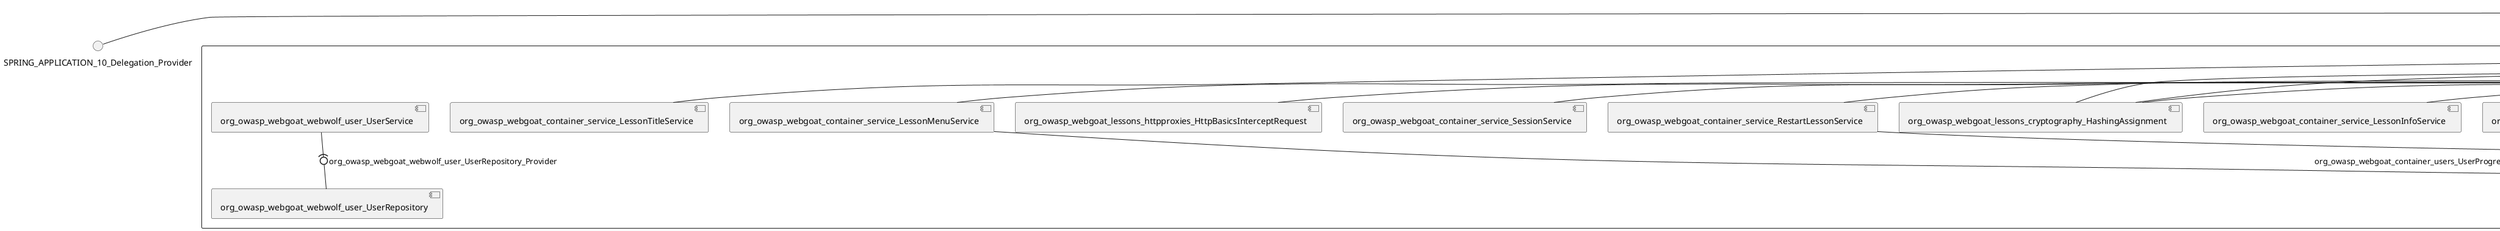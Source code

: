 @startuml
skinparam fixCircleLabelOverlapping true
skinparam componentStyle uml2
() SPRING_APPLICATION_10_Delegation_Provider
() SPRING_APPLICATION_11_Delegation_Provider
() SPRING_APPLICATION_12_Delegation_Provider
() SPRING_APPLICATION_13_Delegation_Provider
() SPRING_APPLICATION_14_Delegation_Provider
() SPRING_APPLICATION_15_Delegation_Provider
() SPRING_APPLICATION_16_Delegation_Provider
() SPRING_APPLICATION_2_Delegation_Provider
() SPRING_APPLICATION_3_Delegation_Provider
() SPRING_APPLICATION_4_Delegation_Provider
() SPRING_APPLICATION_5_Delegation_Provider
() SPRING_APPLICATION_6_Delegation_Provider
() SPRING_APPLICATION_7_Delegation_Provider
() SPRING_APPLICATION_8_Delegation_Provider
() SPRING_APPLICATION_9_Delegation_Provider
() SPRING_APPLICATION_BypassRestrictions_FieldRestrictions_POST_Delegation_Provider
() SPRING_APPLICATION_BypassRestrictions_frontendValidation_POST_Delegation_Provider
() SPRING_APPLICATION_ChromeDevTools_dummy_POST_Delegation_Provider
() SPRING_APPLICATION_ChromeDevTools_network_POST_Delegation_Provider
() SPRING_APPLICATION_CrossSiteScriptingStored_stored_xss_POST_Delegation_Provider
() SPRING_APPLICATION_CrossSiteScriptingStored_stored_xss_follow_up_POST_Delegation_Provider
() SPRING_APPLICATION_CrossSiteScripting_attack1_POST_Delegation_Provider
() SPRING_APPLICATION_CrossSiteScripting_attack3_POST_Delegation_Provider
() SPRING_APPLICATION_CrossSiteScripting_attack4_POST_Delegation_Provider
() SPRING_APPLICATION_CrossSiteScripting_attack5a_GET_Delegation_Provider
() SPRING_APPLICATION_CrossSiteScripting_attack6a_POST_Delegation_Provider
() SPRING_APPLICATION_CrossSiteScripting_dom_follow_up_POST_Delegation_Provider
() SPRING_APPLICATION_CrossSiteScripting_phone_home_xss_POST_Delegation_Provider
() SPRING_APPLICATION_CrossSiteScripting_quiz_GET_POST_Delegation_Provider
() SPRING_APPLICATION_Delegation_Provider
() SPRING_APPLICATION_GET_10_Delegation_Provider
() SPRING_APPLICATION_GET_11_Delegation_Provider
() SPRING_APPLICATION_GET_2_Delegation_Provider
() SPRING_APPLICATION_GET_3_Delegation_Provider
() SPRING_APPLICATION_GET_4_Delegation_Provider
() SPRING_APPLICATION_GET_5_Delegation_Provider
() SPRING_APPLICATION_GET_6_Delegation_Provider
() SPRING_APPLICATION_GET_7_Delegation_Provider
() SPRING_APPLICATION_GET_8_Delegation_Provider
() SPRING_APPLICATION_GET_9_Delegation_Provider
() SPRING_APPLICATION_GET_Delegation_Provider
() SPRING_APPLICATION_HtmlTampering_task_POST_Delegation_Provider
() SPRING_APPLICATION_HttpBasics_attack1_POST_Delegation_Provider
() SPRING_APPLICATION_HttpBasics_attack2_POST_Delegation_Provider
() SPRING_APPLICATION_IDOR_diff_attributes_POST_Delegation_Provider
() SPRING_APPLICATION_IDOR_login_POST_Delegation_Provider
() SPRING_APPLICATION_IDOR_profile_alt_path_POST_Delegation_Provider
() SPRING_APPLICATION_InsecureDeserialization_task_POST_Delegation_Provider
() SPRING_APPLICATION_InsecureLogin_Delegation_Provider
() SPRING_APPLICATION_JWT_decode_POST_Delegation_Provider
() SPRING_APPLICATION_JWT_jku_Delegation_Provider
() SPRING_APPLICATION_JWT_kid_Delegation_Provider
() SPRING_APPLICATION_JWT_quiz_GET_POST_Delegation_Provider
() SPRING_APPLICATION_JWT_refresh_Delegation_Provider
() SPRING_APPLICATION_JWT_secret_POST_Delegation_Provider
() SPRING_APPLICATION_JWT_votings_Delegation_Provider
() SPRING_APPLICATION_LogSpoofing_log_bleeding_POST_Delegation_Provider
() SPRING_APPLICATION_LogSpoofing_log_spoofing_POST_Delegation_Provider
() SPRING_APPLICATION_POST_10_Delegation_Provider
() SPRING_APPLICATION_POST_11_Delegation_Provider
() SPRING_APPLICATION_POST_12_Delegation_Provider
() SPRING_APPLICATION_POST_13_Delegation_Provider
() SPRING_APPLICATION_POST_14_Delegation_Provider
() SPRING_APPLICATION_POST_15_Delegation_Provider
() SPRING_APPLICATION_POST_16_Delegation_Provider
() SPRING_APPLICATION_POST_17_Delegation_Provider
() SPRING_APPLICATION_POST_18_Delegation_Provider
() SPRING_APPLICATION_POST_2_Delegation_Provider
() SPRING_APPLICATION_POST_3_Delegation_Provider
() SPRING_APPLICATION_POST_4_Delegation_Provider
() SPRING_APPLICATION_POST_5_Delegation_Provider
() SPRING_APPLICATION_POST_6_Delegation_Provider
() SPRING_APPLICATION_POST_7_Delegation_Provider
() SPRING_APPLICATION_POST_8_Delegation_Provider
() SPRING_APPLICATION_POST_9_Delegation_Provider
() SPRING_APPLICATION_POST_Delegation_Provider
() SPRING_APPLICATION_PUT_Delegation_Provider
() SPRING_APPLICATION_PasswordReset_ForgotPassword_create_password_reset_link_POST_Delegation_Provider
() SPRING_APPLICATION_PasswordReset_SecurityQuestions_POST_Delegation_Provider
() SPRING_APPLICATION_PasswordReset_reset_Delegation_Provider
() SPRING_APPLICATION_PasswordReset_simple_mail_reset_POST_Delegation_Provider
() SPRING_APPLICATION_PathTraversal_profile_picture_GET_Delegation_Provider
() SPRING_APPLICATION_PathTraversal_profile_picture_fix_GET_Delegation_Provider
() SPRING_APPLICATION_PathTraversal_profile_upload_POST_Delegation_Provider
() SPRING_APPLICATION_PathTraversal_profile_upload_fix_POST_Delegation_Provider
() SPRING_APPLICATION_PathTraversal_profile_upload_remove_user_input_POST_Delegation_Provider
() SPRING_APPLICATION_PathTraversal_random_POST_Delegation_Provider
() SPRING_APPLICATION_PathTraversal_random_picture_GET_Delegation_Provider
() SPRING_APPLICATION_PathTraversal_zip_slip_Delegation_Provider
() SPRING_APPLICATION_SSRF_task1_POST_Delegation_Provider
() SPRING_APPLICATION_SSRF_task2_POST_Delegation_Provider
() SPRING_APPLICATION_SecurePasswords_assignment_POST_Delegation_Provider
() SPRING_APPLICATION_SqlInjectionAdvanced_attack6a_POST_Delegation_Provider
() SPRING_APPLICATION_SqlInjectionAdvanced_attack6b_POST_Delegation_Provider
() SPRING_APPLICATION_SqlInjectionAdvanced_challenge_Login_POST_Delegation_Provider
() SPRING_APPLICATION_SqlInjectionAdvanced_challenge_PUT_Delegation_Provider
() SPRING_APPLICATION_SqlInjectionAdvanced_quiz_GET_POST_Delegation_Provider
() SPRING_APPLICATION_SqlInjectionMitigations_attack10a_POST_Delegation_Provider
() SPRING_APPLICATION_SqlInjectionMitigations_attack10b_POST_Delegation_Provider
() SPRING_APPLICATION_SqlInjectionMitigations_attack12a_POST_Delegation_Provider
() SPRING_APPLICATION_SqlInjectionMitigations_servers_GET_Delegation_Provider
() SPRING_APPLICATION_SqlInjection_assignment5a_POST_Delegation_Provider
() SPRING_APPLICATION_SqlInjection_assignment5b_POST_Delegation_Provider
() SPRING_APPLICATION_SqlInjection_attack10_POST_Delegation_Provider
() SPRING_APPLICATION_SqlInjection_attack2_POST_Delegation_Provider
() SPRING_APPLICATION_SqlInjection_attack3_POST_Delegation_Provider
() SPRING_APPLICATION_SqlInjection_attack4_POST_Delegation_Provider
() SPRING_APPLICATION_SqlInjection_attack5_POST_Delegation_Provider
() SPRING_APPLICATION_SqlInjection_attack8_POST_Delegation_Provider
() SPRING_APPLICATION_SqlInjection_attack9_POST_Delegation_Provider
() SPRING_APPLICATION_SqlOnlyInputValidationOnKeywords_attack_POST_Delegation_Provider
() SPRING_APPLICATION_SqlOnlyInputValidation_attack_POST_Delegation_Provider
() SPRING_APPLICATION_VulnerableComponents_attack1_POST_Delegation_Provider
() SPRING_APPLICATION_WebWolf_GET_Delegation_Provider
() SPRING_APPLICATION_WebWolf_landing_Delegation_Provider
() SPRING_APPLICATION_WebWolf_mail_Delegation_Provider
() SPRING_APPLICATION_challenge_1_POST_Delegation_Provider
() SPRING_APPLICATION_challenge_5_POST_Delegation_Provider
() SPRING_APPLICATION_challenge_7_Delegation_Provider
() SPRING_APPLICATION_challenge_8_Delegation_Provider
() SPRING_APPLICATION_challenge_logo_Delegation_Provider
() SPRING_APPLICATION_cia_quiz_GET_POST_Delegation_Provider
() SPRING_APPLICATION_clientSideFiltering_attack1_POST_Delegation_Provider
() SPRING_APPLICATION_clientSideFiltering_challenge_store_coupons_GET_Delegation_Provider
() SPRING_APPLICATION_clientSideFiltering_getItForFree_POST_Delegation_Provider
() SPRING_APPLICATION_clientSideFiltering_salaries_GET_Delegation_Provider
() SPRING_APPLICATION_crypto_encoding_basic_auth_POST_Delegation_Provider
() SPRING_APPLICATION_crypto_encoding_xor_POST_Delegation_Provider
() SPRING_APPLICATION_crypto_hashing_POST_Delegation_Provider
() SPRING_APPLICATION_crypto_secure_defaults_POST_Delegation_Provider
() SPRING_APPLICATION_crypto_signing_verify_POST_Delegation_Provider
() SPRING_APPLICATION_csrf_feedback_message_POST_Delegation_Provider
() SPRING_APPLICATION_csrf_review_POST_Delegation_Provider
() SPRING_APPLICATION_files_GET_Delegation_Provider
() SPRING_APPLICATION_fileupload_POST_Delegation_Provider
() SPRING_APPLICATION_jwt_Delegation_Provider
() SPRING_APPLICATION_landing_Delegation_Provider
() SPRING_APPLICATION_lesson_template_Delegation_Provider
() SPRING_APPLICATION_login_oauth_mvc_GET_Delegation_Provider
() SPRING_APPLICATION_mail_DELETE_GET_POST_Delegation_Provider
() SPRING_APPLICATION_register_mvc_POST_Delegation_Provider
() SPRING_APPLICATION_registration_GET_Delegation_Provider
() SPRING_APPLICATION_requests_GET_Delegation_Provider
() SPRING_APPLICATION_scoreboard_data_GET_Delegation_Provider
() SPRING_APPLICATION_server_directory_GET_Delegation_Provider
() SPRING_APPLICATION_service_debug_labels_mvc_Delegation_Provider
() SPRING_APPLICATION_service_lessonoverview_mvc_Delegation_Provider
() SPRING_APPLICATION_xxe_comments_GET_Delegation_Provider
rectangle System {
[org_owasp_webgoat_container_HammerHead] [[webgoat-webgoat.repository#_rrfOikotEe-VwtjPF1mRJA]]
[org_owasp_webgoat_container_WebWolfRedirect] [[webgoat-webgoat.repository#_rrfOikotEe-VwtjPF1mRJA]]
[org_owasp_webgoat_container_controller_StartLesson] [[webgoat-webgoat.repository#_rrfOikotEe-VwtjPF1mRJA]]
[org_owasp_webgoat_container_controller_Welcome] [[webgoat-webgoat.repository#_rrfOikotEe-VwtjPF1mRJA]]
[org_owasp_webgoat_container_i18n_PluginMessages_Provider] [[webgoat-webgoat.repository#_rrfOikotEe-VwtjPF1mRJA]]
[org_owasp_webgoat_container_report_ReportCardController] [[webgoat-webgoat.repository#_rrfOikotEe-VwtjPF1mRJA]]
[org_owasp_webgoat_container_service_EnvironmentService] [[webgoat-webgoat.repository#_rrfOikotEe-VwtjPF1mRJA]]
[org_owasp_webgoat_container_service_HintService] [[webgoat-webgoat.repository#_rrfOikotEe-VwtjPF1mRJA]]
[org_owasp_webgoat_container_service_LabelDebugService] [[webgoat-webgoat.repository#_rrfOikotEe-VwtjPF1mRJA]]
[org_owasp_webgoat_container_service_LabelService] [[webgoat-webgoat.repository#_rrfOikotEe-VwtjPF1mRJA]]
[org_owasp_webgoat_container_service_LessonInfoService] [[webgoat-webgoat.repository#_rrfOikotEe-VwtjPF1mRJA]]
[org_owasp_webgoat_container_service_LessonMenuService] [[webgoat-webgoat.repository#_rrfOikotEe-VwtjPF1mRJA]]
[org_owasp_webgoat_container_service_LessonProgressService] [[webgoat-webgoat.repository#_rrfOikotEe-VwtjPF1mRJA]]
[org_owasp_webgoat_container_service_LessonTitleService] [[webgoat-webgoat.repository#_rrfOikotEe-VwtjPF1mRJA]]
[org_owasp_webgoat_container_service_RestartLessonService] [[webgoat-webgoat.repository#_rrfOikotEe-VwtjPF1mRJA]]
[org_owasp_webgoat_container_service_SessionService] [[webgoat-webgoat.repository#_rrfOikotEe-VwtjPF1mRJA]]
[org_owasp_webgoat_container_session_UserSessionData_Provider] [[webgoat-webgoat.repository#_rrfOikotEe-VwtjPF1mRJA]]
[org_owasp_webgoat_container_session_WebSession_Provider] [[webgoat-webgoat.repository#_rrfOikotEe-VwtjPF1mRJA]]
[org_owasp_webgoat_container_users_RegistrationController] [[webgoat-webgoat.repository#_rrfOikotEe-VwtjPF1mRJA]]
[org_owasp_webgoat_container_users_Scoreboard] [[webgoat-webgoat.repository#_rrfOikotEe-VwtjPF1mRJA]]
[org_owasp_webgoat_container_users_UserProgressRepository] [[webgoat-webgoat.repository#_rrfOikotEe-VwtjPF1mRJA]]
[org_owasp_webgoat_container_users_UserRepository] [[webgoat-webgoat.repository#_rrfOikotEe-VwtjPF1mRJA]]
[org_owasp_webgoat_container_users_UserService] [[webgoat-webgoat.repository#_rrfOikotEe-VwtjPF1mRJA]]
[org_owasp_webgoat_lessons_authbypass_VerifyAccount] [[webgoat-webgoat.repository#_rrfOikotEe-VwtjPF1mRJA]]
[org_owasp_webgoat_lessons_bypassrestrictions_BypassRestrictionsFieldRestrictions] [[webgoat-webgoat.repository#_rrfOikotEe-VwtjPF1mRJA]]
[org_owasp_webgoat_lessons_bypassrestrictions_BypassRestrictionsFrontendValidation] [[webgoat-webgoat.repository#_rrfOikotEe-VwtjPF1mRJA]]
[org_owasp_webgoat_lessons_challenges_FlagController] [[webgoat-webgoat.repository#_rrfOikotEe-VwtjPF1mRJA]]
[org_owasp_webgoat_lessons_challenges_challenge1_Assignment1] [[webgoat-webgoat.repository#_rrfOikotEe-VwtjPF1mRJA]]
[org_owasp_webgoat_lessons_challenges_challenge1_ImageServlet] [[webgoat-webgoat.repository#_rrfOikotEe-VwtjPF1mRJA]]
[org_owasp_webgoat_lessons_challenges_challenge5_Assignment5] [[webgoat-webgoat.repository#_rrfOikotEe-VwtjPF1mRJA]]
[org_owasp_webgoat_lessons_challenges_challenge7_Assignment7] [[webgoat-webgoat.repository#_rrfOikotEe-VwtjPF1mRJA]]
[org_owasp_webgoat_lessons_challenges_challenge8_Assignment8] [[webgoat-webgoat.repository#_rrfOikotEe-VwtjPF1mRJA]]
[org_owasp_webgoat_lessons_chromedevtools_NetworkDummy] [[webgoat-webgoat.repository#_rrfOikotEe-VwtjPF1mRJA]]
[org_owasp_webgoat_lessons_chromedevtools_NetworkLesson] [[webgoat-webgoat.repository#_rrfOikotEe-VwtjPF1mRJA]]
[org_owasp_webgoat_lessons_cia_CIAQuiz] [[webgoat-webgoat.repository#_rrfOikotEe-VwtjPF1mRJA]]
[org_owasp_webgoat_lessons_clientsidefiltering_ClientSideFilteringAssignment] [[webgoat-webgoat.repository#_rrfOikotEe-VwtjPF1mRJA]]
[org_owasp_webgoat_lessons_clientsidefiltering_ClientSideFilteringFreeAssignment] [[webgoat-webgoat.repository#_rrfOikotEe-VwtjPF1mRJA]]
[org_owasp_webgoat_lessons_clientsidefiltering_Salaries] [[webgoat-webgoat.repository#_rrfOikotEe-VwtjPF1mRJA]]
[org_owasp_webgoat_lessons_clientsidefiltering_ShopEndpoint] [[webgoat-webgoat.repository#_rrfOikotEe-VwtjPF1mRJA]]
[org_owasp_webgoat_lessons_cryptography_EncodingAssignment] [[webgoat-webgoat.repository#_rrfOikotEe-VwtjPF1mRJA]]
[org_owasp_webgoat_lessons_cryptography_HashingAssignment] [[webgoat-webgoat.repository#_rrfOikotEe-VwtjPF1mRJA]]
[org_owasp_webgoat_lessons_cryptography_SecureDefaultsAssignment] [[webgoat-webgoat.repository#_rrfOikotEe-VwtjPF1mRJA]]
[org_owasp_webgoat_lessons_cryptography_SigningAssignment] [[webgoat-webgoat.repository#_rrfOikotEe-VwtjPF1mRJA]]
[org_owasp_webgoat_lessons_cryptography_XOREncodingAssignment] [[webgoat-webgoat.repository#_rrfOikotEe-VwtjPF1mRJA]]
[org_owasp_webgoat_lessons_csrf_CSRFConfirmFlag1] [[webgoat-webgoat.repository#_rrfOikotEe-VwtjPF1mRJA]]
[org_owasp_webgoat_lessons_csrf_CSRFFeedback] [[webgoat-webgoat.repository#_rrfOikotEe-VwtjPF1mRJA]]
[org_owasp_webgoat_lessons_csrf_CSRFGetFlag] [[webgoat-webgoat.repository#_rrfOikotEe-VwtjPF1mRJA]]
[org_owasp_webgoat_lessons_csrf_CSRFLogin] [[webgoat-webgoat.repository#_rrfOikotEe-VwtjPF1mRJA]]
[org_owasp_webgoat_lessons_csrf_ForgedReviews] [[webgoat-webgoat.repository#_rrfOikotEe-VwtjPF1mRJA]]
[org_owasp_webgoat_lessons_csrf_ObjectMapper_Provider] [[webgoat-webgoat.repository#_rrfOikotEe-VwtjPF1mRJA]]
[org_owasp_webgoat_lessons_deserialization_InsecureDeserializationTask] [[webgoat-webgoat.repository#_rrfOikotEe-VwtjPF1mRJA]]
[org_owasp_webgoat_lessons_hijacksession_HijackSessionAssignment] [[webgoat-webgoat.repository#_rrfOikotEe-VwtjPF1mRJA]]
[org_owasp_webgoat_lessons_hijacksession_cas_HijackSessionAuthenticationProvider] [[webgoat-webgoat.repository#_rrfOikotEe-VwtjPF1mRJA]]
[org_owasp_webgoat_lessons_htmltampering_HtmlTamperingTask] [[webgoat-webgoat.repository#_rrfOikotEe-VwtjPF1mRJA]]
[org_owasp_webgoat_lessons_httpbasics_HttpBasicsLesson] [[webgoat-webgoat.repository#_rrfOikotEe-VwtjPF1mRJA]]
[org_owasp_webgoat_lessons_httpbasics_HttpBasicsQuiz] [[webgoat-webgoat.repository#_rrfOikotEe-VwtjPF1mRJA]]
[org_owasp_webgoat_lessons_httpproxies_HttpBasicsInterceptRequest] [[webgoat-webgoat.repository#_rrfOikotEe-VwtjPF1mRJA]]
[org_owasp_webgoat_lessons_idor_IDORDiffAttributes] [[webgoat-webgoat.repository#_rrfOikotEe-VwtjPF1mRJA]]
[org_owasp_webgoat_lessons_idor_IDOREditOtherProfile] [[webgoat-webgoat.repository#_rrfOikotEe-VwtjPF1mRJA]]
[org_owasp_webgoat_lessons_idor_IDORLogin] [[webgoat-webgoat.repository#_rrfOikotEe-VwtjPF1mRJA]]
[org_owasp_webgoat_lessons_idor_IDORViewOtherProfile] [[webgoat-webgoat.repository#_rrfOikotEe-VwtjPF1mRJA]]
[org_owasp_webgoat_lessons_idor_IDORViewOwnProfile] [[webgoat-webgoat.repository#_rrfOikotEe-VwtjPF1mRJA]]
[org_owasp_webgoat_lessons_idor_IDORViewOwnProfileAltUrl] [[webgoat-webgoat.repository#_rrfOikotEe-VwtjPF1mRJA]]
[org_owasp_webgoat_lessons_insecurelogin_InsecureLoginTask] [[webgoat-webgoat.repository#_rrfOikotEe-VwtjPF1mRJA]]
[org_owasp_webgoat_lessons_jwt_JWTDecodeEndpoint] [[webgoat-webgoat.repository#_rrfOikotEe-VwtjPF1mRJA]]
[org_owasp_webgoat_lessons_jwt_JWTQuiz] [[webgoat-webgoat.repository#_rrfOikotEe-VwtjPF1mRJA]]
[org_owasp_webgoat_lessons_jwt_JWTRefreshEndpoint] [[webgoat-webgoat.repository#_rrfOikotEe-VwtjPF1mRJA]]
[org_owasp_webgoat_lessons_jwt_JWTSecretKeyEndpoint] [[webgoat-webgoat.repository#_rrfOikotEe-VwtjPF1mRJA]]
[org_owasp_webgoat_lessons_jwt_JWTVotesEndpoint] [[webgoat-webgoat.repository#_rrfOikotEe-VwtjPF1mRJA]]
[org_owasp_webgoat_lessons_jwt_claimmisuse_JWTHeaderJKUEndpoint] [[webgoat-webgoat.repository#_rrfOikotEe-VwtjPF1mRJA]]
[org_owasp_webgoat_lessons_jwt_claimmisuse_JWTHeaderKIDEndpoint] [[webgoat-webgoat.repository#_rrfOikotEe-VwtjPF1mRJA]]
[org_owasp_webgoat_lessons_lessontemplate_SampleAttack] [[webgoat-webgoat.repository#_rrfOikotEe-VwtjPF1mRJA]]
[org_owasp_webgoat_lessons_logging_LogBleedingTask] [[webgoat-webgoat.repository#_rrfOikotEe-VwtjPF1mRJA]]
[org_owasp_webgoat_lessons_logging_LogSpoofingTask] [[webgoat-webgoat.repository#_rrfOikotEe-VwtjPF1mRJA]]
[org_owasp_webgoat_lessons_missingac_MissingFunctionACHiddenMenus] [[webgoat-webgoat.repository#_rrfOikotEe-VwtjPF1mRJA]]
[org_owasp_webgoat_lessons_missingac_MissingFunctionACUsers] [[webgoat-webgoat.repository#_rrfOikotEe-VwtjPF1mRJA]]
[org_owasp_webgoat_lessons_missingac_MissingFunctionACYourHash] [[webgoat-webgoat.repository#_rrfOikotEe-VwtjPF1mRJA]]
[org_owasp_webgoat_lessons_missingac_MissingFunctionACYourHashAdmin] [[webgoat-webgoat.repository#_rrfOikotEe-VwtjPF1mRJA]]
[org_owasp_webgoat_lessons_passwordreset_QuestionsAssignment] [[webgoat-webgoat.repository#_rrfOikotEe-VwtjPF1mRJA]]
[org_owasp_webgoat_lessons_passwordreset_ResetLinkAssignment] [[webgoat-webgoat.repository#_rrfOikotEe-VwtjPF1mRJA]]
[org_owasp_webgoat_lessons_passwordreset_ResetLinkAssignmentForgotPassword] [[webgoat-webgoat.repository#_rrfOikotEe-VwtjPF1mRJA]]
[org_owasp_webgoat_lessons_passwordreset_SecurityQuestionAssignment] [[webgoat-webgoat.repository#_rrfOikotEe-VwtjPF1mRJA]]
[org_owasp_webgoat_lessons_passwordreset_SimpleMailAssignment] [[webgoat-webgoat.repository#_rrfOikotEe-VwtjPF1mRJA]]
[org_owasp_webgoat_lessons_passwordreset_TriedQuestions] [[webgoat-webgoat.repository#_rrfOikotEe-VwtjPF1mRJA]]
[org_owasp_webgoat_lessons_pathtraversal_ProfileUpload] [[webgoat-webgoat.repository#_rrfOikotEe-VwtjPF1mRJA]]
[org_owasp_webgoat_lessons_pathtraversal_ProfileUploadFix] [[webgoat-webgoat.repository#_rrfOikotEe-VwtjPF1mRJA]]
[org_owasp_webgoat_lessons_pathtraversal_ProfileUploadRemoveUserInput] [[webgoat-webgoat.repository#_rrfOikotEe-VwtjPF1mRJA]]
[org_owasp_webgoat_lessons_pathtraversal_ProfileUploadRetrieval] [[webgoat-webgoat.repository#_rrfOikotEe-VwtjPF1mRJA]]
[org_owasp_webgoat_lessons_pathtraversal_ProfileZipSlip] [[webgoat-webgoat.repository#_rrfOikotEe-VwtjPF1mRJA]]
[org_owasp_webgoat_lessons_securepasswords_SecurePasswordsAssignment] [[webgoat-webgoat.repository#_rrfOikotEe-VwtjPF1mRJA]]
[org_owasp_webgoat_lessons_spoofcookie_SpoofCookieAssignment] [[webgoat-webgoat.repository#_rrfOikotEe-VwtjPF1mRJA]]
[org_owasp_webgoat_lessons_sqlinjection_advanced_SqlInjectionChallenge] [[webgoat-webgoat.repository#_rrfOikotEe-VwtjPF1mRJA]]
[org_owasp_webgoat_lessons_sqlinjection_advanced_SqlInjectionChallengeLogin] [[webgoat-webgoat.repository#_rrfOikotEe-VwtjPF1mRJA]]
[org_owasp_webgoat_lessons_sqlinjection_advanced_SqlInjectionLesson6a] [[webgoat-webgoat.repository#_rrfOikotEe-VwtjPF1mRJA]]
[org_owasp_webgoat_lessons_sqlinjection_advanced_SqlInjectionLesson6b] [[webgoat-webgoat.repository#_rrfOikotEe-VwtjPF1mRJA]]
[org_owasp_webgoat_lessons_sqlinjection_advanced_SqlInjectionQuiz] [[webgoat-webgoat.repository#_rrfOikotEe-VwtjPF1mRJA]]
[org_owasp_webgoat_lessons_sqlinjection_introduction_SqlInjectionLesson10] [[webgoat-webgoat.repository#_rrfOikotEe-VwtjPF1mRJA]]
[org_owasp_webgoat_lessons_sqlinjection_introduction_SqlInjectionLesson2] [[webgoat-webgoat.repository#_rrfOikotEe-VwtjPF1mRJA]]
[org_owasp_webgoat_lessons_sqlinjection_introduction_SqlInjectionLesson3] [[webgoat-webgoat.repository#_rrfOikotEe-VwtjPF1mRJA]]
[org_owasp_webgoat_lessons_sqlinjection_introduction_SqlInjectionLesson4] [[webgoat-webgoat.repository#_rrfOikotEe-VwtjPF1mRJA]]
[org_owasp_webgoat_lessons_sqlinjection_introduction_SqlInjectionLesson5] [[webgoat-webgoat.repository#_rrfOikotEe-VwtjPF1mRJA]]
[org_owasp_webgoat_lessons_sqlinjection_introduction_SqlInjectionLesson5a] [[webgoat-webgoat.repository#_rrfOikotEe-VwtjPF1mRJA]]
[org_owasp_webgoat_lessons_sqlinjection_introduction_SqlInjectionLesson5b] [[webgoat-webgoat.repository#_rrfOikotEe-VwtjPF1mRJA]]
[org_owasp_webgoat_lessons_sqlinjection_introduction_SqlInjectionLesson8] [[webgoat-webgoat.repository#_rrfOikotEe-VwtjPF1mRJA]]
[org_owasp_webgoat_lessons_sqlinjection_introduction_SqlInjectionLesson9] [[webgoat-webgoat.repository#_rrfOikotEe-VwtjPF1mRJA]]
[org_owasp_webgoat_lessons_sqlinjection_mitigation_Servers] [[webgoat-webgoat.repository#_rrfOikotEe-VwtjPF1mRJA]]
[org_owasp_webgoat_lessons_sqlinjection_mitigation_SqlInjectionLesson10a] [[webgoat-webgoat.repository#_rrfOikotEe-VwtjPF1mRJA]]
[org_owasp_webgoat_lessons_sqlinjection_mitigation_SqlInjectionLesson10b] [[webgoat-webgoat.repository#_rrfOikotEe-VwtjPF1mRJA]]
[org_owasp_webgoat_lessons_sqlinjection_mitigation_SqlInjectionLesson13] [[webgoat-webgoat.repository#_rrfOikotEe-VwtjPF1mRJA]]
[org_owasp_webgoat_lessons_sqlinjection_mitigation_SqlOnlyInputValidation] [[webgoat-webgoat.repository#_rrfOikotEe-VwtjPF1mRJA]]
[org_owasp_webgoat_lessons_sqlinjection_mitigation_SqlOnlyInputValidationOnKeywords] [[webgoat-webgoat.repository#_rrfOikotEe-VwtjPF1mRJA]]
[org_owasp_webgoat_lessons_ssrf_SSRFTask1] [[webgoat-webgoat.repository#_rrfOikotEe-VwtjPF1mRJA]]
[org_owasp_webgoat_lessons_ssrf_SSRFTask2] [[webgoat-webgoat.repository#_rrfOikotEe-VwtjPF1mRJA]]
[org_owasp_webgoat_lessons_vulnerablecomponents_VulnerableComponentsLesson] [[webgoat-webgoat.repository#_rrfOikotEe-VwtjPF1mRJA]]
[org_owasp_webgoat_lessons_webwolfintroduction_LandingAssignment] [[webgoat-webgoat.repository#_rrfOikotEe-VwtjPF1mRJA]]
[org_owasp_webgoat_lessons_webwolfintroduction_MailAssignment] [[webgoat-webgoat.repository#_rrfOikotEe-VwtjPF1mRJA]]
[org_owasp_webgoat_lessons_xss_CrossSiteScriptingLesson1] [[webgoat-webgoat.repository#_rrfOikotEe-VwtjPF1mRJA]]
[org_owasp_webgoat_lessons_xss_CrossSiteScriptingLesson3] [[webgoat-webgoat.repository#_rrfOikotEe-VwtjPF1mRJA]]
[org_owasp_webgoat_lessons_xss_CrossSiteScriptingLesson4] [[webgoat-webgoat.repository#_rrfOikotEe-VwtjPF1mRJA]]
[org_owasp_webgoat_lessons_xss_CrossSiteScriptingLesson5a] [[webgoat-webgoat.repository#_rrfOikotEe-VwtjPF1mRJA]]
[org_owasp_webgoat_lessons_xss_CrossSiteScriptingLesson6a] [[webgoat-webgoat.repository#_rrfOikotEe-VwtjPF1mRJA]]
[org_owasp_webgoat_lessons_xss_CrossSiteScriptingQuiz] [[webgoat-webgoat.repository#_rrfOikotEe-VwtjPF1mRJA]]
[org_owasp_webgoat_lessons_xss_DOMCrossSiteScripting] [[webgoat-webgoat.repository#_rrfOikotEe-VwtjPF1mRJA]]
[org_owasp_webgoat_lessons_xss_DOMCrossSiteScriptingVerifier] [[webgoat-webgoat.repository#_rrfOikotEe-VwtjPF1mRJA]]
[org_owasp_webgoat_lessons_xss_stored_StoredCrossSiteScriptingVerifier] [[webgoat-webgoat.repository#_rrfOikotEe-VwtjPF1mRJA]]
[org_owasp_webgoat_lessons_xss_stored_StoredXssComments] [[webgoat-webgoat.repository#_rrfOikotEe-VwtjPF1mRJA]]
[org_owasp_webgoat_lessons_xxe_BlindSendFileAssignment] [[webgoat-webgoat.repository#_rrfOikotEe-VwtjPF1mRJA]]
[org_owasp_webgoat_lessons_xxe_CommentsCache] [[webgoat-webgoat.repository#_rrfOikotEe-VwtjPF1mRJA]]
[org_owasp_webgoat_lessons_xxe_CommentsEndpoint] [[webgoat-webgoat.repository#_rrfOikotEe-VwtjPF1mRJA]]
[org_owasp_webgoat_lessons_xxe_ContentTypeAssignment] [[webgoat-webgoat.repository#_rrfOikotEe-VwtjPF1mRJA]]
[org_owasp_webgoat_lessons_xxe_SimpleXXE] [[webgoat-webgoat.repository#_rrfOikotEe-VwtjPF1mRJA]]
[org_owasp_webgoat_webwolf_FileServer] [[webgoat-webgoat.repository#_rrfOikotEe-VwtjPF1mRJA]]
[org_owasp_webgoat_webwolf_jwt_JWTController] [[webgoat-webgoat.repository#_rrfOikotEe-VwtjPF1mRJA]]
[org_owasp_webgoat_webwolf_mailbox_MailboxController] [[webgoat-webgoat.repository#_rrfOikotEe-VwtjPF1mRJA]]
[org_owasp_webgoat_webwolf_mailbox_MailboxRepository] [[webgoat-webgoat.repository#_rrfOikotEe-VwtjPF1mRJA]]
[org_owasp_webgoat_webwolf_requests_LandingPage] [[webgoat-webgoat.repository#_rrfOikotEe-VwtjPF1mRJA]]
[org_owasp_webgoat_webwolf_requests_Requests] [[webgoat-webgoat.repository#_rrfOikotEe-VwtjPF1mRJA]]
[org_owasp_webgoat_webwolf_user_UserRepository] [[webgoat-webgoat.repository#_rrfOikotEe-VwtjPF1mRJA]]
[org_owasp_webgoat_webwolf_user_UserService] [[webgoat-webgoat.repository#_rrfOikotEe-VwtjPF1mRJA]]
port SPRING_APPLICATION_10_Provider
SPRING_APPLICATION_10_Delegation_Provider - SPRING_APPLICATION_10_Provider
SPRING_APPLICATION_10_Provider - [org_owasp_webgoat_container_service_LabelDebugService]
port SPRING_APPLICATION_11_Provider
SPRING_APPLICATION_11_Delegation_Provider - SPRING_APPLICATION_11_Provider
SPRING_APPLICATION_11_Provider - [org_owasp_webgoat_container_service_LessonTitleService]
port SPRING_APPLICATION_12_Provider
SPRING_APPLICATION_12_Delegation_Provider - SPRING_APPLICATION_12_Provider
SPRING_APPLICATION_12_Provider - [org_owasp_webgoat_container_service_LessonMenuService]
port SPRING_APPLICATION_13_Provider
SPRING_APPLICATION_13_Delegation_Provider - SPRING_APPLICATION_13_Provider
SPRING_APPLICATION_13_Provider - [org_owasp_webgoat_webwolf_FileServer]
port SPRING_APPLICATION_14_Provider
SPRING_APPLICATION_14_Delegation_Provider - SPRING_APPLICATION_14_Provider
SPRING_APPLICATION_14_Provider - [org_owasp_webgoat_lessons_cryptography_HashingAssignment]
port SPRING_APPLICATION_15_Provider
SPRING_APPLICATION_15_Delegation_Provider - SPRING_APPLICATION_15_Provider
SPRING_APPLICATION_15_Provider - [org_owasp_webgoat_lessons_cryptography_SigningAssignment]
port SPRING_APPLICATION_16_Provider
SPRING_APPLICATION_16_Delegation_Provider - SPRING_APPLICATION_16_Provider
SPRING_APPLICATION_16_Provider - [org_owasp_webgoat_lessons_httpproxies_HttpBasicsInterceptRequest]
port SPRING_APPLICATION_2_Provider
SPRING_APPLICATION_2_Delegation_Provider - SPRING_APPLICATION_2_Provider
SPRING_APPLICATION_2_Provider - [org_owasp_webgoat_container_service_SessionService]
port SPRING_APPLICATION_3_Provider
SPRING_APPLICATION_3_Delegation_Provider - SPRING_APPLICATION_3_Provider
SPRING_APPLICATION_3_Provider - [org_owasp_webgoat_container_service_RestartLessonService]
port SPRING_APPLICATION_4_Provider
SPRING_APPLICATION_4_Delegation_Provider - SPRING_APPLICATION_4_Provider
SPRING_APPLICATION_4_Provider - [org_owasp_webgoat_lessons_cryptography_HashingAssignment]
port SPRING_APPLICATION_5_Provider
SPRING_APPLICATION_5_Delegation_Provider - SPRING_APPLICATION_5_Provider
SPRING_APPLICATION_5_Provider - [org_owasp_webgoat_container_controller_StartLesson]
port SPRING_APPLICATION_6_Provider
SPRING_APPLICATION_6_Delegation_Provider - SPRING_APPLICATION_6_Provider
SPRING_APPLICATION_6_Provider - [org_owasp_webgoat_container_service_LessonInfoService]
port SPRING_APPLICATION_7_Provider
SPRING_APPLICATION_7_Delegation_Provider - SPRING_APPLICATION_7_Provider
SPRING_APPLICATION_7_Provider - [org_owasp_webgoat_container_controller_StartLesson]
port SPRING_APPLICATION_8_Provider
SPRING_APPLICATION_8_Delegation_Provider - SPRING_APPLICATION_8_Provider
SPRING_APPLICATION_8_Provider - [org_owasp_webgoat_lessons_xxe_SimpleXXE]
port SPRING_APPLICATION_9_Provider
SPRING_APPLICATION_9_Delegation_Provider - SPRING_APPLICATION_9_Provider
SPRING_APPLICATION_9_Provider - [org_owasp_webgoat_container_HammerHead]
port SPRING_APPLICATION_BypassRestrictions_FieldRestrictions_POST_Provider
SPRING_APPLICATION_BypassRestrictions_FieldRestrictions_POST_Delegation_Provider - SPRING_APPLICATION_BypassRestrictions_FieldRestrictions_POST_Provider
SPRING_APPLICATION_BypassRestrictions_FieldRestrictions_POST_Provider - [org_owasp_webgoat_lessons_bypassrestrictions_BypassRestrictionsFieldRestrictions]
port SPRING_APPLICATION_BypassRestrictions_frontendValidation_POST_Provider
SPRING_APPLICATION_BypassRestrictions_frontendValidation_POST_Delegation_Provider - SPRING_APPLICATION_BypassRestrictions_frontendValidation_POST_Provider
SPRING_APPLICATION_BypassRestrictions_frontendValidation_POST_Provider - [org_owasp_webgoat_lessons_bypassrestrictions_BypassRestrictionsFrontendValidation]
port SPRING_APPLICATION_ChromeDevTools_dummy_POST_Provider
SPRING_APPLICATION_ChromeDevTools_dummy_POST_Delegation_Provider - SPRING_APPLICATION_ChromeDevTools_dummy_POST_Provider
SPRING_APPLICATION_ChromeDevTools_dummy_POST_Provider - [org_owasp_webgoat_lessons_chromedevtools_NetworkDummy]
port SPRING_APPLICATION_ChromeDevTools_network_POST_Provider
SPRING_APPLICATION_ChromeDevTools_network_POST_Delegation_Provider - SPRING_APPLICATION_ChromeDevTools_network_POST_Provider
SPRING_APPLICATION_ChromeDevTools_network_POST_Provider - [org_owasp_webgoat_lessons_chromedevtools_NetworkLesson]
port SPRING_APPLICATION_CrossSiteScriptingStored_stored_xss_POST_Provider
SPRING_APPLICATION_CrossSiteScriptingStored_stored_xss_POST_Delegation_Provider - SPRING_APPLICATION_CrossSiteScriptingStored_stored_xss_POST_Provider
SPRING_APPLICATION_CrossSiteScriptingStored_stored_xss_POST_Provider - [org_owasp_webgoat_lessons_xss_stored_StoredXssComments]
port SPRING_APPLICATION_CrossSiteScriptingStored_stored_xss_follow_up_POST_Provider
SPRING_APPLICATION_CrossSiteScriptingStored_stored_xss_follow_up_POST_Delegation_Provider - SPRING_APPLICATION_CrossSiteScriptingStored_stored_xss_follow_up_POST_Provider
SPRING_APPLICATION_CrossSiteScriptingStored_stored_xss_follow_up_POST_Provider - [org_owasp_webgoat_lessons_xss_stored_StoredCrossSiteScriptingVerifier]
port SPRING_APPLICATION_CrossSiteScripting_attack1_POST_Provider
SPRING_APPLICATION_CrossSiteScripting_attack1_POST_Delegation_Provider - SPRING_APPLICATION_CrossSiteScripting_attack1_POST_Provider
SPRING_APPLICATION_CrossSiteScripting_attack1_POST_Provider - [org_owasp_webgoat_lessons_xss_CrossSiteScriptingLesson1]
port SPRING_APPLICATION_CrossSiteScripting_attack3_POST_Provider
SPRING_APPLICATION_CrossSiteScripting_attack3_POST_Delegation_Provider - SPRING_APPLICATION_CrossSiteScripting_attack3_POST_Provider
SPRING_APPLICATION_CrossSiteScripting_attack3_POST_Provider - [org_owasp_webgoat_lessons_xss_CrossSiteScriptingLesson3]
port SPRING_APPLICATION_CrossSiteScripting_attack4_POST_Provider
SPRING_APPLICATION_CrossSiteScripting_attack4_POST_Delegation_Provider - SPRING_APPLICATION_CrossSiteScripting_attack4_POST_Provider
SPRING_APPLICATION_CrossSiteScripting_attack4_POST_Provider - [org_owasp_webgoat_lessons_xss_CrossSiteScriptingLesson4]
port SPRING_APPLICATION_CrossSiteScripting_attack5a_GET_Provider
SPRING_APPLICATION_CrossSiteScripting_attack5a_GET_Delegation_Provider - SPRING_APPLICATION_CrossSiteScripting_attack5a_GET_Provider
SPRING_APPLICATION_CrossSiteScripting_attack5a_GET_Provider - [org_owasp_webgoat_lessons_xss_CrossSiteScriptingLesson5a]
port SPRING_APPLICATION_CrossSiteScripting_attack6a_POST_Provider
SPRING_APPLICATION_CrossSiteScripting_attack6a_POST_Delegation_Provider - SPRING_APPLICATION_CrossSiteScripting_attack6a_POST_Provider
SPRING_APPLICATION_CrossSiteScripting_attack6a_POST_Provider - [org_owasp_webgoat_lessons_xss_CrossSiteScriptingLesson6a]
port SPRING_APPLICATION_CrossSiteScripting_dom_follow_up_POST_Provider
SPRING_APPLICATION_CrossSiteScripting_dom_follow_up_POST_Delegation_Provider - SPRING_APPLICATION_CrossSiteScripting_dom_follow_up_POST_Provider
SPRING_APPLICATION_CrossSiteScripting_dom_follow_up_POST_Provider - [org_owasp_webgoat_lessons_xss_DOMCrossSiteScriptingVerifier]
port SPRING_APPLICATION_CrossSiteScripting_phone_home_xss_POST_Provider
SPRING_APPLICATION_CrossSiteScripting_phone_home_xss_POST_Delegation_Provider - SPRING_APPLICATION_CrossSiteScripting_phone_home_xss_POST_Provider
SPRING_APPLICATION_CrossSiteScripting_phone_home_xss_POST_Provider - [org_owasp_webgoat_lessons_xss_DOMCrossSiteScripting]
port SPRING_APPLICATION_CrossSiteScripting_quiz_GET_POST_Provider
SPRING_APPLICATION_CrossSiteScripting_quiz_GET_POST_Delegation_Provider - SPRING_APPLICATION_CrossSiteScripting_quiz_GET_POST_Provider
SPRING_APPLICATION_CrossSiteScripting_quiz_GET_POST_Provider - [org_owasp_webgoat_lessons_xss_CrossSiteScriptingQuiz]
port SPRING_APPLICATION_Provider
SPRING_APPLICATION_Delegation_Provider - SPRING_APPLICATION_Provider
SPRING_APPLICATION_Provider - [org_owasp_webgoat_lessons_jwt_JWTSecretKeyEndpoint]
port SPRING_APPLICATION_GET_10_Provider
SPRING_APPLICATION_GET_10_Delegation_Provider - SPRING_APPLICATION_GET_10_Provider
SPRING_APPLICATION_GET_10_Provider - [org_owasp_webgoat_lessons_csrf_ForgedReviews]
port SPRING_APPLICATION_GET_11_Provider
SPRING_APPLICATION_GET_11_Delegation_Provider - SPRING_APPLICATION_GET_11_Provider
SPRING_APPLICATION_GET_11_Provider - [org_owasp_webgoat_lessons_cryptography_EncodingAssignment]
port SPRING_APPLICATION_GET_2_Provider
SPRING_APPLICATION_GET_2_Delegation_Provider - SPRING_APPLICATION_GET_2_Provider
SPRING_APPLICATION_GET_2_Provider - [org_owasp_webgoat_lessons_spoofcookie_SpoofCookieAssignment]
port SPRING_APPLICATION_GET_3_Provider
SPRING_APPLICATION_GET_3_Delegation_Provider - SPRING_APPLICATION_GET_3_Provider
SPRING_APPLICATION_GET_3_Provider - [org_owasp_webgoat_lessons_idor_IDORViewOtherProfile]
port SPRING_APPLICATION_GET_4_Provider
SPRING_APPLICATION_GET_4_Delegation_Provider - SPRING_APPLICATION_GET_4_Provider
SPRING_APPLICATION_GET_4_Provider - [org_owasp_webgoat_lessons_idor_IDORViewOwnProfile]
port SPRING_APPLICATION_GET_5_Provider
SPRING_APPLICATION_GET_5_Delegation_Provider - SPRING_APPLICATION_GET_5_Provider
SPRING_APPLICATION_GET_5_Provider - [org_owasp_webgoat_container_service_LabelService]
port SPRING_APPLICATION_GET_6_Provider
SPRING_APPLICATION_GET_6_Delegation_Provider - SPRING_APPLICATION_GET_6_Provider
SPRING_APPLICATION_GET_6_Provider - [org_owasp_webgoat_container_report_ReportCardController]
port SPRING_APPLICATION_GET_7_Provider
SPRING_APPLICATION_GET_7_Delegation_Provider - SPRING_APPLICATION_GET_7_Provider
SPRING_APPLICATION_GET_7_Provider - [org_owasp_webgoat_container_controller_Welcome]
port SPRING_APPLICATION_GET_8_Provider
SPRING_APPLICATION_GET_8_Delegation_Provider - SPRING_APPLICATION_GET_8_Provider
SPRING_APPLICATION_GET_8_Provider - [org_owasp_webgoat_container_service_HintService]
port SPRING_APPLICATION_GET_9_Provider
SPRING_APPLICATION_GET_9_Delegation_Provider - SPRING_APPLICATION_GET_9_Provider
SPRING_APPLICATION_GET_9_Provider - [org_owasp_webgoat_lessons_xss_stored_StoredXssComments]
port SPRING_APPLICATION_GET_Provider
SPRING_APPLICATION_GET_Delegation_Provider - SPRING_APPLICATION_GET_Provider
SPRING_APPLICATION_GET_Provider - [org_owasp_webgoat_lessons_missingac_MissingFunctionACUsers]
port SPRING_APPLICATION_HtmlTampering_task_POST_Provider
SPRING_APPLICATION_HtmlTampering_task_POST_Delegation_Provider - SPRING_APPLICATION_HtmlTampering_task_POST_Provider
SPRING_APPLICATION_HtmlTampering_task_POST_Provider - [org_owasp_webgoat_lessons_htmltampering_HtmlTamperingTask]
port SPRING_APPLICATION_HttpBasics_attack1_POST_Provider
SPRING_APPLICATION_HttpBasics_attack1_POST_Delegation_Provider - SPRING_APPLICATION_HttpBasics_attack1_POST_Provider
SPRING_APPLICATION_HttpBasics_attack1_POST_Provider - [org_owasp_webgoat_lessons_httpbasics_HttpBasicsLesson]
port SPRING_APPLICATION_HttpBasics_attack2_POST_Provider
SPRING_APPLICATION_HttpBasics_attack2_POST_Delegation_Provider - SPRING_APPLICATION_HttpBasics_attack2_POST_Provider
SPRING_APPLICATION_HttpBasics_attack2_POST_Provider - [org_owasp_webgoat_lessons_httpbasics_HttpBasicsQuiz]
port SPRING_APPLICATION_IDOR_diff_attributes_POST_Provider
SPRING_APPLICATION_IDOR_diff_attributes_POST_Delegation_Provider - SPRING_APPLICATION_IDOR_diff_attributes_POST_Provider
SPRING_APPLICATION_IDOR_diff_attributes_POST_Provider - [org_owasp_webgoat_lessons_idor_IDORDiffAttributes]
port SPRING_APPLICATION_IDOR_login_POST_Provider
SPRING_APPLICATION_IDOR_login_POST_Delegation_Provider - SPRING_APPLICATION_IDOR_login_POST_Provider
SPRING_APPLICATION_IDOR_login_POST_Provider - [org_owasp_webgoat_lessons_idor_IDORLogin]
port SPRING_APPLICATION_IDOR_profile_alt_path_POST_Provider
SPRING_APPLICATION_IDOR_profile_alt_path_POST_Delegation_Provider - SPRING_APPLICATION_IDOR_profile_alt_path_POST_Provider
SPRING_APPLICATION_IDOR_profile_alt_path_POST_Provider - [org_owasp_webgoat_lessons_idor_IDORViewOwnProfileAltUrl]
port SPRING_APPLICATION_InsecureDeserialization_task_POST_Provider
SPRING_APPLICATION_InsecureDeserialization_task_POST_Delegation_Provider - SPRING_APPLICATION_InsecureDeserialization_task_POST_Provider
SPRING_APPLICATION_InsecureDeserialization_task_POST_Provider - [org_owasp_webgoat_lessons_deserialization_InsecureDeserializationTask]
port SPRING_APPLICATION_InsecureLogin_Provider
SPRING_APPLICATION_InsecureLogin_Delegation_Provider - SPRING_APPLICATION_InsecureLogin_Provider
SPRING_APPLICATION_InsecureLogin_Provider - [org_owasp_webgoat_lessons_insecurelogin_InsecureLoginTask]
port SPRING_APPLICATION_JWT_decode_POST_Provider
SPRING_APPLICATION_JWT_decode_POST_Delegation_Provider - SPRING_APPLICATION_JWT_decode_POST_Provider
SPRING_APPLICATION_JWT_decode_POST_Provider - [org_owasp_webgoat_lessons_jwt_JWTDecodeEndpoint]
port SPRING_APPLICATION_JWT_jku_Provider
SPRING_APPLICATION_JWT_jku_Delegation_Provider - SPRING_APPLICATION_JWT_jku_Provider
SPRING_APPLICATION_JWT_jku_Provider - [org_owasp_webgoat_lessons_jwt_claimmisuse_JWTHeaderJKUEndpoint]
port SPRING_APPLICATION_JWT_kid_Provider
SPRING_APPLICATION_JWT_kid_Delegation_Provider - SPRING_APPLICATION_JWT_kid_Provider
SPRING_APPLICATION_JWT_kid_Provider - [org_owasp_webgoat_lessons_jwt_claimmisuse_JWTHeaderKIDEndpoint]
port SPRING_APPLICATION_JWT_quiz_GET_POST_Provider
SPRING_APPLICATION_JWT_quiz_GET_POST_Delegation_Provider - SPRING_APPLICATION_JWT_quiz_GET_POST_Provider
SPRING_APPLICATION_JWT_quiz_GET_POST_Provider - [org_owasp_webgoat_lessons_jwt_JWTQuiz]
port SPRING_APPLICATION_JWT_refresh_Provider
SPRING_APPLICATION_JWT_refresh_Delegation_Provider - SPRING_APPLICATION_JWT_refresh_Provider
SPRING_APPLICATION_JWT_refresh_Provider - [org_owasp_webgoat_lessons_jwt_JWTRefreshEndpoint]
port SPRING_APPLICATION_JWT_secret_POST_Provider
SPRING_APPLICATION_JWT_secret_POST_Delegation_Provider - SPRING_APPLICATION_JWT_secret_POST_Provider
SPRING_APPLICATION_JWT_secret_POST_Provider - [org_owasp_webgoat_lessons_jwt_JWTSecretKeyEndpoint]
port SPRING_APPLICATION_JWT_votings_Provider
SPRING_APPLICATION_JWT_votings_Delegation_Provider - SPRING_APPLICATION_JWT_votings_Provider
SPRING_APPLICATION_JWT_votings_Provider - [org_owasp_webgoat_lessons_jwt_JWTVotesEndpoint]
port SPRING_APPLICATION_LogSpoofing_log_bleeding_POST_Provider
SPRING_APPLICATION_LogSpoofing_log_bleeding_POST_Delegation_Provider - SPRING_APPLICATION_LogSpoofing_log_bleeding_POST_Provider
SPRING_APPLICATION_LogSpoofing_log_bleeding_POST_Provider - [org_owasp_webgoat_lessons_logging_LogBleedingTask]
port SPRING_APPLICATION_LogSpoofing_log_spoofing_POST_Provider
SPRING_APPLICATION_LogSpoofing_log_spoofing_POST_Delegation_Provider - SPRING_APPLICATION_LogSpoofing_log_spoofing_POST_Provider
SPRING_APPLICATION_LogSpoofing_log_spoofing_POST_Provider - [org_owasp_webgoat_lessons_logging_LogSpoofingTask]
port SPRING_APPLICATION_POST_10_Provider
SPRING_APPLICATION_POST_10_Delegation_Provider - SPRING_APPLICATION_POST_10_Provider
SPRING_APPLICATION_POST_10_Provider - [org_owasp_webgoat_lessons_chromedevtools_NetworkLesson]
port SPRING_APPLICATION_POST_11_Provider
SPRING_APPLICATION_POST_11_Delegation_Provider - SPRING_APPLICATION_POST_11_Provider
SPRING_APPLICATION_POST_11_Provider - [org_owasp_webgoat_lessons_challenges_FlagController]
port SPRING_APPLICATION_POST_12_Provider
SPRING_APPLICATION_POST_12_Delegation_Provider - SPRING_APPLICATION_POST_12_Provider
SPRING_APPLICATION_POST_12_Provider - [org_owasp_webgoat_lessons_csrf_CSRFConfirmFlag1]
port SPRING_APPLICATION_POST_13_Provider
SPRING_APPLICATION_POST_13_Delegation_Provider - SPRING_APPLICATION_POST_13_Provider
SPRING_APPLICATION_POST_13_Provider - [org_owasp_webgoat_lessons_csrf_CSRFLogin]
port SPRING_APPLICATION_POST_14_Provider
SPRING_APPLICATION_POST_14_Delegation_Provider - SPRING_APPLICATION_POST_14_Provider
SPRING_APPLICATION_POST_14_Provider - [org_owasp_webgoat_lessons_xxe_BlindSendFileAssignment]
port SPRING_APPLICATION_POST_15_Provider
SPRING_APPLICATION_POST_15_Delegation_Provider - SPRING_APPLICATION_POST_15_Provider
SPRING_APPLICATION_POST_15_Provider - [org_owasp_webgoat_lessons_csrf_CSRFGetFlag]
port SPRING_APPLICATION_POST_16_Provider
SPRING_APPLICATION_POST_16_Delegation_Provider - SPRING_APPLICATION_POST_16_Provider
SPRING_APPLICATION_POST_16_Provider - [org_owasp_webgoat_lessons_missingac_MissingFunctionACUsers]
port SPRING_APPLICATION_POST_17_Provider
SPRING_APPLICATION_POST_17_Delegation_Provider - SPRING_APPLICATION_POST_17_Provider
SPRING_APPLICATION_POST_17_Provider - [org_owasp_webgoat_lessons_xxe_SimpleXXE]
port SPRING_APPLICATION_POST_18_Provider
SPRING_APPLICATION_POST_18_Delegation_Provider - SPRING_APPLICATION_POST_18_Provider
SPRING_APPLICATION_POST_18_Provider - [org_owasp_webgoat_lessons_authbypass_VerifyAccount]
port SPRING_APPLICATION_POST_2_Provider
SPRING_APPLICATION_POST_2_Delegation_Provider - SPRING_APPLICATION_POST_2_Provider
SPRING_APPLICATION_POST_2_Provider - [org_owasp_webgoat_lessons_missingac_MissingFunctionACHiddenMenus]
port SPRING_APPLICATION_POST_3_Provider
SPRING_APPLICATION_POST_3_Delegation_Provider - SPRING_APPLICATION_POST_3_Provider
SPRING_APPLICATION_POST_3_Provider - [org_owasp_webgoat_lessons_csrf_CSRFFeedback]
port SPRING_APPLICATION_POST_4_Provider
SPRING_APPLICATION_POST_4_Delegation_Provider - SPRING_APPLICATION_POST_4_Provider
SPRING_APPLICATION_POST_4_Provider - [org_owasp_webgoat_lessons_missingac_MissingFunctionACYourHashAdmin]
port SPRING_APPLICATION_POST_5_Provider
SPRING_APPLICATION_POST_5_Delegation_Provider - SPRING_APPLICATION_POST_5_Provider
SPRING_APPLICATION_POST_5_Provider - [org_owasp_webgoat_lessons_passwordreset_QuestionsAssignment]
port SPRING_APPLICATION_POST_6_Provider
SPRING_APPLICATION_POST_6_Delegation_Provider - SPRING_APPLICATION_POST_6_Provider
SPRING_APPLICATION_POST_6_Provider - [org_owasp_webgoat_lessons_xxe_ContentTypeAssignment]
port SPRING_APPLICATION_POST_7_Provider
SPRING_APPLICATION_POST_7_Delegation_Provider - SPRING_APPLICATION_POST_7_Provider
SPRING_APPLICATION_POST_7_Provider - [org_owasp_webgoat_lessons_passwordreset_SimpleMailAssignment]
port SPRING_APPLICATION_POST_8_Provider
SPRING_APPLICATION_POST_8_Delegation_Provider - SPRING_APPLICATION_POST_8_Provider
SPRING_APPLICATION_POST_8_Provider - [org_owasp_webgoat_lessons_hijacksession_HijackSessionAssignment]
port SPRING_APPLICATION_POST_9_Provider
SPRING_APPLICATION_POST_9_Delegation_Provider - SPRING_APPLICATION_POST_9_Provider
SPRING_APPLICATION_POST_9_Provider - [org_owasp_webgoat_lessons_spoofcookie_SpoofCookieAssignment]
port SPRING_APPLICATION_POST_Provider
SPRING_APPLICATION_POST_Delegation_Provider - SPRING_APPLICATION_POST_Provider
SPRING_APPLICATION_POST_Provider - [org_owasp_webgoat_lessons_missingac_MissingFunctionACYourHash]
port SPRING_APPLICATION_PUT_Provider
SPRING_APPLICATION_PUT_Delegation_Provider - SPRING_APPLICATION_PUT_Provider
SPRING_APPLICATION_PUT_Provider - [org_owasp_webgoat_lessons_idor_IDOREditOtherProfile]
port SPRING_APPLICATION_PasswordReset_ForgotPassword_create_password_reset_link_POST_Provider
SPRING_APPLICATION_PasswordReset_ForgotPassword_create_password_reset_link_POST_Delegation_Provider - SPRING_APPLICATION_PasswordReset_ForgotPassword_create_password_reset_link_POST_Provider
SPRING_APPLICATION_PasswordReset_ForgotPassword_create_password_reset_link_POST_Provider - [org_owasp_webgoat_lessons_passwordreset_ResetLinkAssignmentForgotPassword]
port SPRING_APPLICATION_PasswordReset_SecurityQuestions_POST_Provider
SPRING_APPLICATION_PasswordReset_SecurityQuestions_POST_Delegation_Provider - SPRING_APPLICATION_PasswordReset_SecurityQuestions_POST_Provider
SPRING_APPLICATION_PasswordReset_SecurityQuestions_POST_Provider - [org_owasp_webgoat_lessons_passwordreset_SecurityQuestionAssignment]
port SPRING_APPLICATION_PasswordReset_reset_Provider
SPRING_APPLICATION_PasswordReset_reset_Delegation_Provider - SPRING_APPLICATION_PasswordReset_reset_Provider
SPRING_APPLICATION_PasswordReset_reset_Provider - [org_owasp_webgoat_lessons_passwordreset_ResetLinkAssignment]
port SPRING_APPLICATION_PasswordReset_simple_mail_reset_POST_Provider
SPRING_APPLICATION_PasswordReset_simple_mail_reset_POST_Delegation_Provider - SPRING_APPLICATION_PasswordReset_simple_mail_reset_POST_Provider
SPRING_APPLICATION_PasswordReset_simple_mail_reset_POST_Provider - [org_owasp_webgoat_lessons_passwordreset_SimpleMailAssignment]
port SPRING_APPLICATION_PathTraversal_profile_picture_GET_Provider
SPRING_APPLICATION_PathTraversal_profile_picture_GET_Delegation_Provider - SPRING_APPLICATION_PathTraversal_profile_picture_GET_Provider
SPRING_APPLICATION_PathTraversal_profile_picture_GET_Provider - [org_owasp_webgoat_lessons_pathtraversal_ProfileUpload]
port SPRING_APPLICATION_PathTraversal_profile_picture_fix_GET_Provider
SPRING_APPLICATION_PathTraversal_profile_picture_fix_GET_Delegation_Provider - SPRING_APPLICATION_PathTraversal_profile_picture_fix_GET_Provider
SPRING_APPLICATION_PathTraversal_profile_picture_fix_GET_Provider - [org_owasp_webgoat_lessons_pathtraversal_ProfileUploadFix]
port SPRING_APPLICATION_PathTraversal_profile_upload_POST_Provider
SPRING_APPLICATION_PathTraversal_profile_upload_POST_Delegation_Provider - SPRING_APPLICATION_PathTraversal_profile_upload_POST_Provider
SPRING_APPLICATION_PathTraversal_profile_upload_POST_Provider - [org_owasp_webgoat_lessons_pathtraversal_ProfileUpload]
port SPRING_APPLICATION_PathTraversal_profile_upload_fix_POST_Provider
SPRING_APPLICATION_PathTraversal_profile_upload_fix_POST_Delegation_Provider - SPRING_APPLICATION_PathTraversal_profile_upload_fix_POST_Provider
SPRING_APPLICATION_PathTraversal_profile_upload_fix_POST_Provider - [org_owasp_webgoat_lessons_pathtraversal_ProfileUploadFix]
port SPRING_APPLICATION_PathTraversal_profile_upload_remove_user_input_POST_Provider
SPRING_APPLICATION_PathTraversal_profile_upload_remove_user_input_POST_Delegation_Provider - SPRING_APPLICATION_PathTraversal_profile_upload_remove_user_input_POST_Provider
SPRING_APPLICATION_PathTraversal_profile_upload_remove_user_input_POST_Provider - [org_owasp_webgoat_lessons_pathtraversal_ProfileUploadRemoveUserInput]
port SPRING_APPLICATION_PathTraversal_random_POST_Provider
SPRING_APPLICATION_PathTraversal_random_POST_Delegation_Provider - SPRING_APPLICATION_PathTraversal_random_POST_Provider
SPRING_APPLICATION_PathTraversal_random_POST_Provider - [org_owasp_webgoat_lessons_pathtraversal_ProfileUploadRetrieval]
port SPRING_APPLICATION_PathTraversal_random_picture_GET_Provider
SPRING_APPLICATION_PathTraversal_random_picture_GET_Delegation_Provider - SPRING_APPLICATION_PathTraversal_random_picture_GET_Provider
SPRING_APPLICATION_PathTraversal_random_picture_GET_Provider - [org_owasp_webgoat_lessons_pathtraversal_ProfileUploadRetrieval]
port SPRING_APPLICATION_PathTraversal_zip_slip_Provider
SPRING_APPLICATION_PathTraversal_zip_slip_Delegation_Provider - SPRING_APPLICATION_PathTraversal_zip_slip_Provider
SPRING_APPLICATION_PathTraversal_zip_slip_Provider - [org_owasp_webgoat_lessons_pathtraversal_ProfileZipSlip]
port SPRING_APPLICATION_SSRF_task1_POST_Provider
SPRING_APPLICATION_SSRF_task1_POST_Delegation_Provider - SPRING_APPLICATION_SSRF_task1_POST_Provider
SPRING_APPLICATION_SSRF_task1_POST_Provider - [org_owasp_webgoat_lessons_ssrf_SSRFTask1]
port SPRING_APPLICATION_SSRF_task2_POST_Provider
SPRING_APPLICATION_SSRF_task2_POST_Delegation_Provider - SPRING_APPLICATION_SSRF_task2_POST_Provider
SPRING_APPLICATION_SSRF_task2_POST_Provider - [org_owasp_webgoat_lessons_ssrf_SSRFTask2]
port SPRING_APPLICATION_SecurePasswords_assignment_POST_Provider
SPRING_APPLICATION_SecurePasswords_assignment_POST_Delegation_Provider - SPRING_APPLICATION_SecurePasswords_assignment_POST_Provider
SPRING_APPLICATION_SecurePasswords_assignment_POST_Provider - [org_owasp_webgoat_lessons_securepasswords_SecurePasswordsAssignment]
port SPRING_APPLICATION_SqlInjectionAdvanced_attack6a_POST_Provider
SPRING_APPLICATION_SqlInjectionAdvanced_attack6a_POST_Delegation_Provider - SPRING_APPLICATION_SqlInjectionAdvanced_attack6a_POST_Provider
SPRING_APPLICATION_SqlInjectionAdvanced_attack6a_POST_Provider - [org_owasp_webgoat_lessons_sqlinjection_advanced_SqlInjectionLesson6a]
port SPRING_APPLICATION_SqlInjectionAdvanced_attack6b_POST_Provider
SPRING_APPLICATION_SqlInjectionAdvanced_attack6b_POST_Delegation_Provider - SPRING_APPLICATION_SqlInjectionAdvanced_attack6b_POST_Provider
SPRING_APPLICATION_SqlInjectionAdvanced_attack6b_POST_Provider - [org_owasp_webgoat_lessons_sqlinjection_advanced_SqlInjectionLesson6b]
port SPRING_APPLICATION_SqlInjectionAdvanced_challenge_Login_POST_Provider
SPRING_APPLICATION_SqlInjectionAdvanced_challenge_Login_POST_Delegation_Provider - SPRING_APPLICATION_SqlInjectionAdvanced_challenge_Login_POST_Provider
SPRING_APPLICATION_SqlInjectionAdvanced_challenge_Login_POST_Provider - [org_owasp_webgoat_lessons_sqlinjection_advanced_SqlInjectionChallengeLogin]
port SPRING_APPLICATION_SqlInjectionAdvanced_challenge_PUT_Provider
SPRING_APPLICATION_SqlInjectionAdvanced_challenge_PUT_Delegation_Provider - SPRING_APPLICATION_SqlInjectionAdvanced_challenge_PUT_Provider
SPRING_APPLICATION_SqlInjectionAdvanced_challenge_PUT_Provider - [org_owasp_webgoat_lessons_sqlinjection_advanced_SqlInjectionChallenge]
port SPRING_APPLICATION_SqlInjectionAdvanced_quiz_GET_POST_Provider
SPRING_APPLICATION_SqlInjectionAdvanced_quiz_GET_POST_Delegation_Provider - SPRING_APPLICATION_SqlInjectionAdvanced_quiz_GET_POST_Provider
SPRING_APPLICATION_SqlInjectionAdvanced_quiz_GET_POST_Provider - [org_owasp_webgoat_lessons_sqlinjection_advanced_SqlInjectionQuiz]
port SPRING_APPLICATION_SqlInjectionMitigations_attack10a_POST_Provider
SPRING_APPLICATION_SqlInjectionMitigations_attack10a_POST_Delegation_Provider - SPRING_APPLICATION_SqlInjectionMitigations_attack10a_POST_Provider
SPRING_APPLICATION_SqlInjectionMitigations_attack10a_POST_Provider - [org_owasp_webgoat_lessons_sqlinjection_mitigation_SqlInjectionLesson10a]
port SPRING_APPLICATION_SqlInjectionMitigations_attack10b_POST_Provider
SPRING_APPLICATION_SqlInjectionMitigations_attack10b_POST_Delegation_Provider - SPRING_APPLICATION_SqlInjectionMitigations_attack10b_POST_Provider
SPRING_APPLICATION_SqlInjectionMitigations_attack10b_POST_Provider - [org_owasp_webgoat_lessons_sqlinjection_mitigation_SqlInjectionLesson10b]
port SPRING_APPLICATION_SqlInjectionMitigations_attack12a_POST_Provider
SPRING_APPLICATION_SqlInjectionMitigations_attack12a_POST_Delegation_Provider - SPRING_APPLICATION_SqlInjectionMitigations_attack12a_POST_Provider
SPRING_APPLICATION_SqlInjectionMitigations_attack12a_POST_Provider - [org_owasp_webgoat_lessons_sqlinjection_mitigation_SqlInjectionLesson13]
port SPRING_APPLICATION_SqlInjectionMitigations_servers_GET_Provider
SPRING_APPLICATION_SqlInjectionMitigations_servers_GET_Delegation_Provider - SPRING_APPLICATION_SqlInjectionMitigations_servers_GET_Provider
SPRING_APPLICATION_SqlInjectionMitigations_servers_GET_Provider - [org_owasp_webgoat_lessons_sqlinjection_mitigation_Servers]
port SPRING_APPLICATION_SqlInjection_assignment5a_POST_Provider
SPRING_APPLICATION_SqlInjection_assignment5a_POST_Delegation_Provider - SPRING_APPLICATION_SqlInjection_assignment5a_POST_Provider
SPRING_APPLICATION_SqlInjection_assignment5a_POST_Provider - [org_owasp_webgoat_lessons_sqlinjection_introduction_SqlInjectionLesson5a]
port SPRING_APPLICATION_SqlInjection_assignment5b_POST_Provider
SPRING_APPLICATION_SqlInjection_assignment5b_POST_Delegation_Provider - SPRING_APPLICATION_SqlInjection_assignment5b_POST_Provider
SPRING_APPLICATION_SqlInjection_assignment5b_POST_Provider - [org_owasp_webgoat_lessons_sqlinjection_introduction_SqlInjectionLesson5b]
port SPRING_APPLICATION_SqlInjection_attack10_POST_Provider
SPRING_APPLICATION_SqlInjection_attack10_POST_Delegation_Provider - SPRING_APPLICATION_SqlInjection_attack10_POST_Provider
SPRING_APPLICATION_SqlInjection_attack10_POST_Provider - [org_owasp_webgoat_lessons_sqlinjection_introduction_SqlInjectionLesson10]
port SPRING_APPLICATION_SqlInjection_attack2_POST_Provider
SPRING_APPLICATION_SqlInjection_attack2_POST_Delegation_Provider - SPRING_APPLICATION_SqlInjection_attack2_POST_Provider
SPRING_APPLICATION_SqlInjection_attack2_POST_Provider - [org_owasp_webgoat_lessons_sqlinjection_introduction_SqlInjectionLesson2]
port SPRING_APPLICATION_SqlInjection_attack3_POST_Provider
SPRING_APPLICATION_SqlInjection_attack3_POST_Delegation_Provider - SPRING_APPLICATION_SqlInjection_attack3_POST_Provider
SPRING_APPLICATION_SqlInjection_attack3_POST_Provider - [org_owasp_webgoat_lessons_sqlinjection_introduction_SqlInjectionLesson3]
port SPRING_APPLICATION_SqlInjection_attack4_POST_Provider
SPRING_APPLICATION_SqlInjection_attack4_POST_Delegation_Provider - SPRING_APPLICATION_SqlInjection_attack4_POST_Provider
SPRING_APPLICATION_SqlInjection_attack4_POST_Provider - [org_owasp_webgoat_lessons_sqlinjection_introduction_SqlInjectionLesson4]
port SPRING_APPLICATION_SqlInjection_attack5_POST_Provider
SPRING_APPLICATION_SqlInjection_attack5_POST_Delegation_Provider - SPRING_APPLICATION_SqlInjection_attack5_POST_Provider
SPRING_APPLICATION_SqlInjection_attack5_POST_Provider - [org_owasp_webgoat_lessons_sqlinjection_introduction_SqlInjectionLesson5]
port SPRING_APPLICATION_SqlInjection_attack8_POST_Provider
SPRING_APPLICATION_SqlInjection_attack8_POST_Delegation_Provider - SPRING_APPLICATION_SqlInjection_attack8_POST_Provider
SPRING_APPLICATION_SqlInjection_attack8_POST_Provider - [org_owasp_webgoat_lessons_sqlinjection_introduction_SqlInjectionLesson8]
port SPRING_APPLICATION_SqlInjection_attack9_POST_Provider
SPRING_APPLICATION_SqlInjection_attack9_POST_Delegation_Provider - SPRING_APPLICATION_SqlInjection_attack9_POST_Provider
SPRING_APPLICATION_SqlInjection_attack9_POST_Provider - [org_owasp_webgoat_lessons_sqlinjection_introduction_SqlInjectionLesson9]
port SPRING_APPLICATION_SqlOnlyInputValidationOnKeywords_attack_POST_Provider
SPRING_APPLICATION_SqlOnlyInputValidationOnKeywords_attack_POST_Delegation_Provider - SPRING_APPLICATION_SqlOnlyInputValidationOnKeywords_attack_POST_Provider
SPRING_APPLICATION_SqlOnlyInputValidationOnKeywords_attack_POST_Provider - [org_owasp_webgoat_lessons_sqlinjection_mitigation_SqlOnlyInputValidationOnKeywords]
port SPRING_APPLICATION_SqlOnlyInputValidation_attack_POST_Provider
SPRING_APPLICATION_SqlOnlyInputValidation_attack_POST_Delegation_Provider - SPRING_APPLICATION_SqlOnlyInputValidation_attack_POST_Provider
SPRING_APPLICATION_SqlOnlyInputValidation_attack_POST_Provider - [org_owasp_webgoat_lessons_sqlinjection_mitigation_SqlOnlyInputValidation]
port SPRING_APPLICATION_VulnerableComponents_attack1_POST_Provider
SPRING_APPLICATION_VulnerableComponents_attack1_POST_Delegation_Provider - SPRING_APPLICATION_VulnerableComponents_attack1_POST_Provider
SPRING_APPLICATION_VulnerableComponents_attack1_POST_Provider - [org_owasp_webgoat_lessons_vulnerablecomponents_VulnerableComponentsLesson]
port SPRING_APPLICATION_WebWolf_GET_Provider
SPRING_APPLICATION_WebWolf_GET_Delegation_Provider - SPRING_APPLICATION_WebWolf_GET_Provider
SPRING_APPLICATION_WebWolf_GET_Provider - [org_owasp_webgoat_container_WebWolfRedirect]
port SPRING_APPLICATION_WebWolf_landing_Provider
SPRING_APPLICATION_WebWolf_landing_Delegation_Provider - SPRING_APPLICATION_WebWolf_landing_Provider
SPRING_APPLICATION_WebWolf_landing_Provider - [org_owasp_webgoat_lessons_webwolfintroduction_LandingAssignment]
port SPRING_APPLICATION_WebWolf_mail_Provider
SPRING_APPLICATION_WebWolf_mail_Delegation_Provider - SPRING_APPLICATION_WebWolf_mail_Provider
SPRING_APPLICATION_WebWolf_mail_Provider - [org_owasp_webgoat_lessons_webwolfintroduction_MailAssignment]
port SPRING_APPLICATION_challenge_1_POST_Provider
SPRING_APPLICATION_challenge_1_POST_Delegation_Provider - SPRING_APPLICATION_challenge_1_POST_Provider
SPRING_APPLICATION_challenge_1_POST_Provider - [org_owasp_webgoat_lessons_challenges_challenge1_Assignment1]
port SPRING_APPLICATION_challenge_5_POST_Provider
SPRING_APPLICATION_challenge_5_POST_Delegation_Provider - SPRING_APPLICATION_challenge_5_POST_Provider
SPRING_APPLICATION_challenge_5_POST_Provider - [org_owasp_webgoat_lessons_challenges_challenge5_Assignment5]
port SPRING_APPLICATION_challenge_7_Provider
SPRING_APPLICATION_challenge_7_Delegation_Provider - SPRING_APPLICATION_challenge_7_Provider
SPRING_APPLICATION_challenge_7_Provider - [org_owasp_webgoat_lessons_challenges_challenge7_Assignment7]
port SPRING_APPLICATION_challenge_8_Provider
SPRING_APPLICATION_challenge_8_Delegation_Provider - SPRING_APPLICATION_challenge_8_Provider
SPRING_APPLICATION_challenge_8_Provider - [org_owasp_webgoat_lessons_challenges_challenge8_Assignment8]
port SPRING_APPLICATION_challenge_logo_Provider
SPRING_APPLICATION_challenge_logo_Delegation_Provider - SPRING_APPLICATION_challenge_logo_Provider
SPRING_APPLICATION_challenge_logo_Provider - [org_owasp_webgoat_lessons_challenges_challenge1_ImageServlet]
port SPRING_APPLICATION_cia_quiz_GET_POST_Provider
SPRING_APPLICATION_cia_quiz_GET_POST_Delegation_Provider - SPRING_APPLICATION_cia_quiz_GET_POST_Provider
SPRING_APPLICATION_cia_quiz_GET_POST_Provider - [org_owasp_webgoat_lessons_cia_CIAQuiz]
port SPRING_APPLICATION_clientSideFiltering_attack1_POST_Provider
SPRING_APPLICATION_clientSideFiltering_attack1_POST_Delegation_Provider - SPRING_APPLICATION_clientSideFiltering_attack1_POST_Provider
SPRING_APPLICATION_clientSideFiltering_attack1_POST_Provider - [org_owasp_webgoat_lessons_clientsidefiltering_ClientSideFilteringAssignment]
port SPRING_APPLICATION_clientSideFiltering_challenge_store_coupons_GET_Provider
SPRING_APPLICATION_clientSideFiltering_challenge_store_coupons_GET_Delegation_Provider - SPRING_APPLICATION_clientSideFiltering_challenge_store_coupons_GET_Provider
SPRING_APPLICATION_clientSideFiltering_challenge_store_coupons_GET_Provider - [org_owasp_webgoat_lessons_clientsidefiltering_ShopEndpoint]
port SPRING_APPLICATION_clientSideFiltering_getItForFree_POST_Provider
SPRING_APPLICATION_clientSideFiltering_getItForFree_POST_Delegation_Provider - SPRING_APPLICATION_clientSideFiltering_getItForFree_POST_Provider
SPRING_APPLICATION_clientSideFiltering_getItForFree_POST_Provider - [org_owasp_webgoat_lessons_clientsidefiltering_ClientSideFilteringFreeAssignment]
port SPRING_APPLICATION_clientSideFiltering_salaries_GET_Provider
SPRING_APPLICATION_clientSideFiltering_salaries_GET_Delegation_Provider - SPRING_APPLICATION_clientSideFiltering_salaries_GET_Provider
SPRING_APPLICATION_clientSideFiltering_salaries_GET_Provider - [org_owasp_webgoat_lessons_clientsidefiltering_Salaries]
port SPRING_APPLICATION_crypto_encoding_basic_auth_POST_Provider
SPRING_APPLICATION_crypto_encoding_basic_auth_POST_Delegation_Provider - SPRING_APPLICATION_crypto_encoding_basic_auth_POST_Provider
SPRING_APPLICATION_crypto_encoding_basic_auth_POST_Provider - [org_owasp_webgoat_lessons_cryptography_EncodingAssignment]
port SPRING_APPLICATION_crypto_encoding_xor_POST_Provider
SPRING_APPLICATION_crypto_encoding_xor_POST_Delegation_Provider - SPRING_APPLICATION_crypto_encoding_xor_POST_Provider
SPRING_APPLICATION_crypto_encoding_xor_POST_Provider - [org_owasp_webgoat_lessons_cryptography_XOREncodingAssignment]
port SPRING_APPLICATION_crypto_hashing_POST_Provider
SPRING_APPLICATION_crypto_hashing_POST_Delegation_Provider - SPRING_APPLICATION_crypto_hashing_POST_Provider
SPRING_APPLICATION_crypto_hashing_POST_Provider - [org_owasp_webgoat_lessons_cryptography_HashingAssignment]
port SPRING_APPLICATION_crypto_secure_defaults_POST_Provider
SPRING_APPLICATION_crypto_secure_defaults_POST_Delegation_Provider - SPRING_APPLICATION_crypto_secure_defaults_POST_Provider
SPRING_APPLICATION_crypto_secure_defaults_POST_Provider - [org_owasp_webgoat_lessons_cryptography_SecureDefaultsAssignment]
port SPRING_APPLICATION_crypto_signing_verify_POST_Provider
SPRING_APPLICATION_crypto_signing_verify_POST_Delegation_Provider - SPRING_APPLICATION_crypto_signing_verify_POST_Provider
SPRING_APPLICATION_crypto_signing_verify_POST_Provider - [org_owasp_webgoat_lessons_cryptography_SigningAssignment]
port SPRING_APPLICATION_csrf_feedback_message_POST_Provider
SPRING_APPLICATION_csrf_feedback_message_POST_Delegation_Provider - SPRING_APPLICATION_csrf_feedback_message_POST_Provider
SPRING_APPLICATION_csrf_feedback_message_POST_Provider - [org_owasp_webgoat_lessons_csrf_CSRFFeedback]
port SPRING_APPLICATION_csrf_review_POST_Provider
SPRING_APPLICATION_csrf_review_POST_Delegation_Provider - SPRING_APPLICATION_csrf_review_POST_Provider
SPRING_APPLICATION_csrf_review_POST_Provider - [org_owasp_webgoat_lessons_csrf_ForgedReviews]
port SPRING_APPLICATION_files_GET_Provider
SPRING_APPLICATION_files_GET_Delegation_Provider - SPRING_APPLICATION_files_GET_Provider
SPRING_APPLICATION_files_GET_Provider - [org_owasp_webgoat_webwolf_FileServer]
port SPRING_APPLICATION_fileupload_POST_Provider
SPRING_APPLICATION_fileupload_POST_Delegation_Provider - SPRING_APPLICATION_fileupload_POST_Provider
SPRING_APPLICATION_fileupload_POST_Provider - [org_owasp_webgoat_webwolf_FileServer]
port SPRING_APPLICATION_jwt_Provider
SPRING_APPLICATION_jwt_Delegation_Provider - SPRING_APPLICATION_jwt_Provider
SPRING_APPLICATION_jwt_Provider - [org_owasp_webgoat_webwolf_jwt_JWTController]
port SPRING_APPLICATION_landing_Provider
SPRING_APPLICATION_landing_Delegation_Provider - SPRING_APPLICATION_landing_Provider
SPRING_APPLICATION_landing_Provider - [org_owasp_webgoat_webwolf_requests_LandingPage]
port SPRING_APPLICATION_lesson_template_Provider
SPRING_APPLICATION_lesson_template_Delegation_Provider - SPRING_APPLICATION_lesson_template_Provider
SPRING_APPLICATION_lesson_template_Provider - [org_owasp_webgoat_lessons_lessontemplate_SampleAttack]
port SPRING_APPLICATION_login_oauth_mvc_GET_Provider
SPRING_APPLICATION_login_oauth_mvc_GET_Delegation_Provider - SPRING_APPLICATION_login_oauth_mvc_GET_Provider
SPRING_APPLICATION_login_oauth_mvc_GET_Provider - [org_owasp_webgoat_container_users_RegistrationController]
port SPRING_APPLICATION_mail_DELETE_GET_POST_Provider
SPRING_APPLICATION_mail_DELETE_GET_POST_Delegation_Provider - SPRING_APPLICATION_mail_DELETE_GET_POST_Provider
SPRING_APPLICATION_mail_DELETE_GET_POST_Provider - [org_owasp_webgoat_webwolf_mailbox_MailboxController]
port SPRING_APPLICATION_register_mvc_POST_Provider
SPRING_APPLICATION_register_mvc_POST_Delegation_Provider - SPRING_APPLICATION_register_mvc_POST_Provider
SPRING_APPLICATION_register_mvc_POST_Provider - [org_owasp_webgoat_container_users_RegistrationController]
port SPRING_APPLICATION_registration_GET_Provider
SPRING_APPLICATION_registration_GET_Delegation_Provider - SPRING_APPLICATION_registration_GET_Provider
SPRING_APPLICATION_registration_GET_Provider - [org_owasp_webgoat_container_users_RegistrationController]
port SPRING_APPLICATION_requests_GET_Provider
SPRING_APPLICATION_requests_GET_Delegation_Provider - SPRING_APPLICATION_requests_GET_Provider
SPRING_APPLICATION_requests_GET_Provider - [org_owasp_webgoat_webwolf_requests_Requests]
port SPRING_APPLICATION_scoreboard_data_GET_Provider
SPRING_APPLICATION_scoreboard_data_GET_Delegation_Provider - SPRING_APPLICATION_scoreboard_data_GET_Provider
SPRING_APPLICATION_scoreboard_data_GET_Provider - [org_owasp_webgoat_container_users_Scoreboard]
port SPRING_APPLICATION_server_directory_GET_Provider
SPRING_APPLICATION_server_directory_GET_Delegation_Provider - SPRING_APPLICATION_server_directory_GET_Provider
SPRING_APPLICATION_server_directory_GET_Provider - [org_owasp_webgoat_container_service_EnvironmentService]
port SPRING_APPLICATION_service_debug_labels_mvc_Provider
SPRING_APPLICATION_service_debug_labels_mvc_Delegation_Provider - SPRING_APPLICATION_service_debug_labels_mvc_Provider
SPRING_APPLICATION_service_debug_labels_mvc_Provider - [org_owasp_webgoat_container_service_LabelDebugService]
port SPRING_APPLICATION_service_lessonoverview_mvc_Provider
SPRING_APPLICATION_service_lessonoverview_mvc_Delegation_Provider - SPRING_APPLICATION_service_lessonoverview_mvc_Provider
SPRING_APPLICATION_service_lessonoverview_mvc_Provider - [org_owasp_webgoat_container_service_LessonProgressService]
port SPRING_APPLICATION_xxe_comments_GET_Provider
SPRING_APPLICATION_xxe_comments_GET_Delegation_Provider - SPRING_APPLICATION_xxe_comments_GET_Provider
SPRING_APPLICATION_xxe_comments_GET_Provider - [org_owasp_webgoat_lessons_xxe_CommentsEndpoint]
[org_owasp_webgoat_lessons_csrf_CSRFGetFlag] -(0- [org_owasp_webgoat_container_i18n_PluginMessages_Provider] : org_owasp_webgoat_container_i18n_PluginMessages_Provider
[org_owasp_webgoat_lessons_xss_CrossSiteScriptingLesson6a] -(0- [org_owasp_webgoat_container_session_UserSessionData_Provider] : org_owasp_webgoat_container_session_UserSessionData_Provider
[org_owasp_webgoat_lessons_idor_IDORViewOtherProfile] -(0- [org_owasp_webgoat_container_session_UserSessionData_Provider] : org_owasp_webgoat_container_session_UserSessionData_Provider
[org_owasp_webgoat_lessons_xss_CrossSiteScriptingLesson5a] -(0- [org_owasp_webgoat_container_session_UserSessionData_Provider] : org_owasp_webgoat_container_session_UserSessionData_Provider
[org_owasp_webgoat_lessons_csrf_CSRFFeedback] -(0- [org_owasp_webgoat_container_session_UserSessionData_Provider] : org_owasp_webgoat_container_session_UserSessionData_Provider
[org_owasp_webgoat_lessons_csrf_CSRFGetFlag] -(0- [org_owasp_webgoat_container_session_UserSessionData_Provider] : org_owasp_webgoat_container_session_UserSessionData_Provider
[org_owasp_webgoat_lessons_authbypass_VerifyAccount] -(0- [org_owasp_webgoat_container_session_UserSessionData_Provider] : org_owasp_webgoat_container_session_UserSessionData_Provider
[org_owasp_webgoat_lessons_lessontemplate_SampleAttack] -(0- [org_owasp_webgoat_container_session_UserSessionData_Provider] : org_owasp_webgoat_container_session_UserSessionData_Provider
[org_owasp_webgoat_lessons_csrf_CSRFConfirmFlag1] -(0- [org_owasp_webgoat_container_session_UserSessionData_Provider] : org_owasp_webgoat_container_session_UserSessionData_Provider
[org_owasp_webgoat_lessons_idor_IDOREditOtherProfile] -(0- [org_owasp_webgoat_container_session_UserSessionData_Provider] : org_owasp_webgoat_container_session_UserSessionData_Provider
[org_owasp_webgoat_lessons_idor_IDORViewOwnProfile] -(0- [org_owasp_webgoat_container_session_UserSessionData_Provider] : org_owasp_webgoat_container_session_UserSessionData_Provider
[org_owasp_webgoat_lessons_idor_IDORViewOwnProfileAltUrl] -(0- [org_owasp_webgoat_container_session_UserSessionData_Provider] : org_owasp_webgoat_container_session_UserSessionData_Provider
[org_owasp_webgoat_lessons_authbypass_VerifyAccount] -(0- [org_owasp_webgoat_container_session_WebSession_Provider] : org_owasp_webgoat_container_session_WebSession_Provider
[org_owasp_webgoat_lessons_csrf_ForgedReviews] -(0- [org_owasp_webgoat_container_session_WebSession_Provider] : org_owasp_webgoat_container_session_WebSession_Provider
[org_owasp_webgoat_lessons_xss_stored_StoredXssComments] -(0- [org_owasp_webgoat_container_session_WebSession_Provider] : org_owasp_webgoat_container_session_WebSession_Provider
[org_owasp_webgoat_lessons_xxe_ContentTypeAssignment] -(0- [org_owasp_webgoat_container_session_WebSession_Provider] : org_owasp_webgoat_container_session_WebSession_Provider
[org_owasp_webgoat_container_service_LessonProgressService] -(0- [org_owasp_webgoat_container_users_UserProgressRepository] : org_owasp_webgoat_container_users_UserProgressRepository_Provider
[org_owasp_webgoat_lessons_csrf_CSRFLogin] -(0- [org_owasp_webgoat_container_users_UserProgressRepository] : org_owasp_webgoat_container_users_UserProgressRepository_Provider
[org_owasp_webgoat_container_users_Scoreboard] -(0- [org_owasp_webgoat_container_users_UserProgressRepository] : org_owasp_webgoat_container_users_UserProgressRepository_Provider
[org_owasp_webgoat_container_service_RestartLessonService] -(0- [org_owasp_webgoat_container_users_UserProgressRepository] : org_owasp_webgoat_container_users_UserProgressRepository_Provider
[org_owasp_webgoat_container_report_ReportCardController] -(0- [org_owasp_webgoat_container_users_UserProgressRepository] : org_owasp_webgoat_container_users_UserProgressRepository_Provider
[org_owasp_webgoat_container_users_UserService] -(0- [org_owasp_webgoat_container_users_UserProgressRepository] : org_owasp_webgoat_container_users_UserProgressRepository_Provider
[org_owasp_webgoat_container_service_LessonMenuService] -(0- [org_owasp_webgoat_container_users_UserProgressRepository] : org_owasp_webgoat_container_users_UserProgressRepository_Provider
[org_owasp_webgoat_container_users_Scoreboard] -(0- [org_owasp_webgoat_container_users_UserRepository] : org_owasp_webgoat_container_users_UserRepository_Provider
[org_owasp_webgoat_container_users_UserService] -(0- [org_owasp_webgoat_container_users_UserRepository] : org_owasp_webgoat_container_users_UserRepository_Provider
[org_owasp_webgoat_lessons_csrf_CSRFFeedback] -(0- [org_owasp_webgoat_lessons_csrf_ObjectMapper_Provider] : org_owasp_webgoat_lessons_csrf_ObjectMapper_Provider
[org_owasp_webgoat_lessons_hijacksession_HijackSessionAssignment] -(0- [org_owasp_webgoat_lessons_hijacksession_cas_HijackSessionAuthenticationProvider] : org_owasp_webgoat_lessons_hijacksession_cas_HijackSessionAuthenticationProvider_Provider
[org_owasp_webgoat_lessons_passwordreset_SecurityQuestionAssignment] -(0- [org_owasp_webgoat_lessons_passwordreset_TriedQuestions] : org_owasp_webgoat_lessons_passwordreset_TriedQuestions_Provider
[org_owasp_webgoat_lessons_xxe_ContentTypeAssignment] -(0- [org_owasp_webgoat_lessons_xxe_CommentsCache] : org_owasp_webgoat_lessons_xxe_CommentsCache_Provider
[org_owasp_webgoat_lessons_xxe_SimpleXXE] -(0- [org_owasp_webgoat_lessons_xxe_CommentsCache] : org_owasp_webgoat_lessons_xxe_CommentsCache_Provider
[org_owasp_webgoat_webwolf_mailbox_MailboxController] -(0- [org_owasp_webgoat_webwolf_mailbox_MailboxRepository] : org_owasp_webgoat_webwolf_mailbox_MailboxRepository_Provider
[org_owasp_webgoat_webwolf_user_UserService] -(0- [org_owasp_webgoat_webwolf_user_UserRepository] : org_owasp_webgoat_webwolf_user_UserRepository_Provider
}

@enduml
